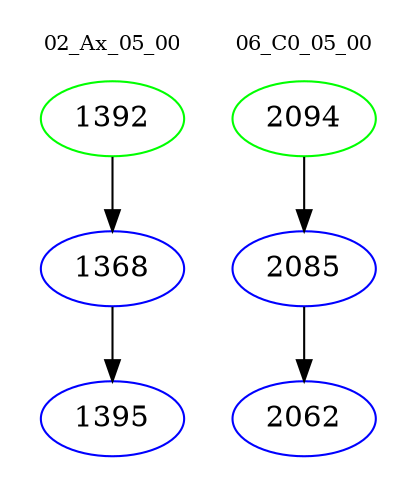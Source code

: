 digraph{
subgraph cluster_0 {
color = white
label = "02_Ax_05_00";
fontsize=10;
T0_1392 [label="1392", color="green"]
T0_1392 -> T0_1368 [color="black"]
T0_1368 [label="1368", color="blue"]
T0_1368 -> T0_1395 [color="black"]
T0_1395 [label="1395", color="blue"]
}
subgraph cluster_1 {
color = white
label = "06_C0_05_00";
fontsize=10;
T1_2094 [label="2094", color="green"]
T1_2094 -> T1_2085 [color="black"]
T1_2085 [label="2085", color="blue"]
T1_2085 -> T1_2062 [color="black"]
T1_2062 [label="2062", color="blue"]
}
}
